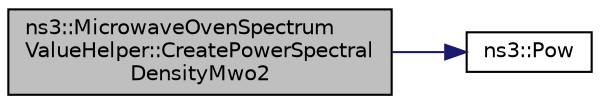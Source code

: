 digraph "ns3::MicrowaveOvenSpectrumValueHelper::CreatePowerSpectralDensityMwo2"
{
 // LATEX_PDF_SIZE
  edge [fontname="Helvetica",fontsize="10",labelfontname="Helvetica",labelfontsize="10"];
  node [fontname="Helvetica",fontsize="10",shape=record];
  rankdir="LR";
  Node1 [label="ns3::MicrowaveOvenSpectrum\lValueHelper::CreatePowerSpectral\lDensityMwo2",height=0.2,width=0.4,color="black", fillcolor="grey75", style="filled", fontcolor="black",tooltip=" "];
  Node1 -> Node2 [color="midnightblue",fontsize="10",style="solid",fontname="Helvetica"];
  Node2 [label="ns3::Pow",height=0.2,width=0.4,color="black", fillcolor="white", style="filled",URL="$namespacens3.html#a3133a629dbd335c8151508cc8b1046f5",tooltip=" "];
}
